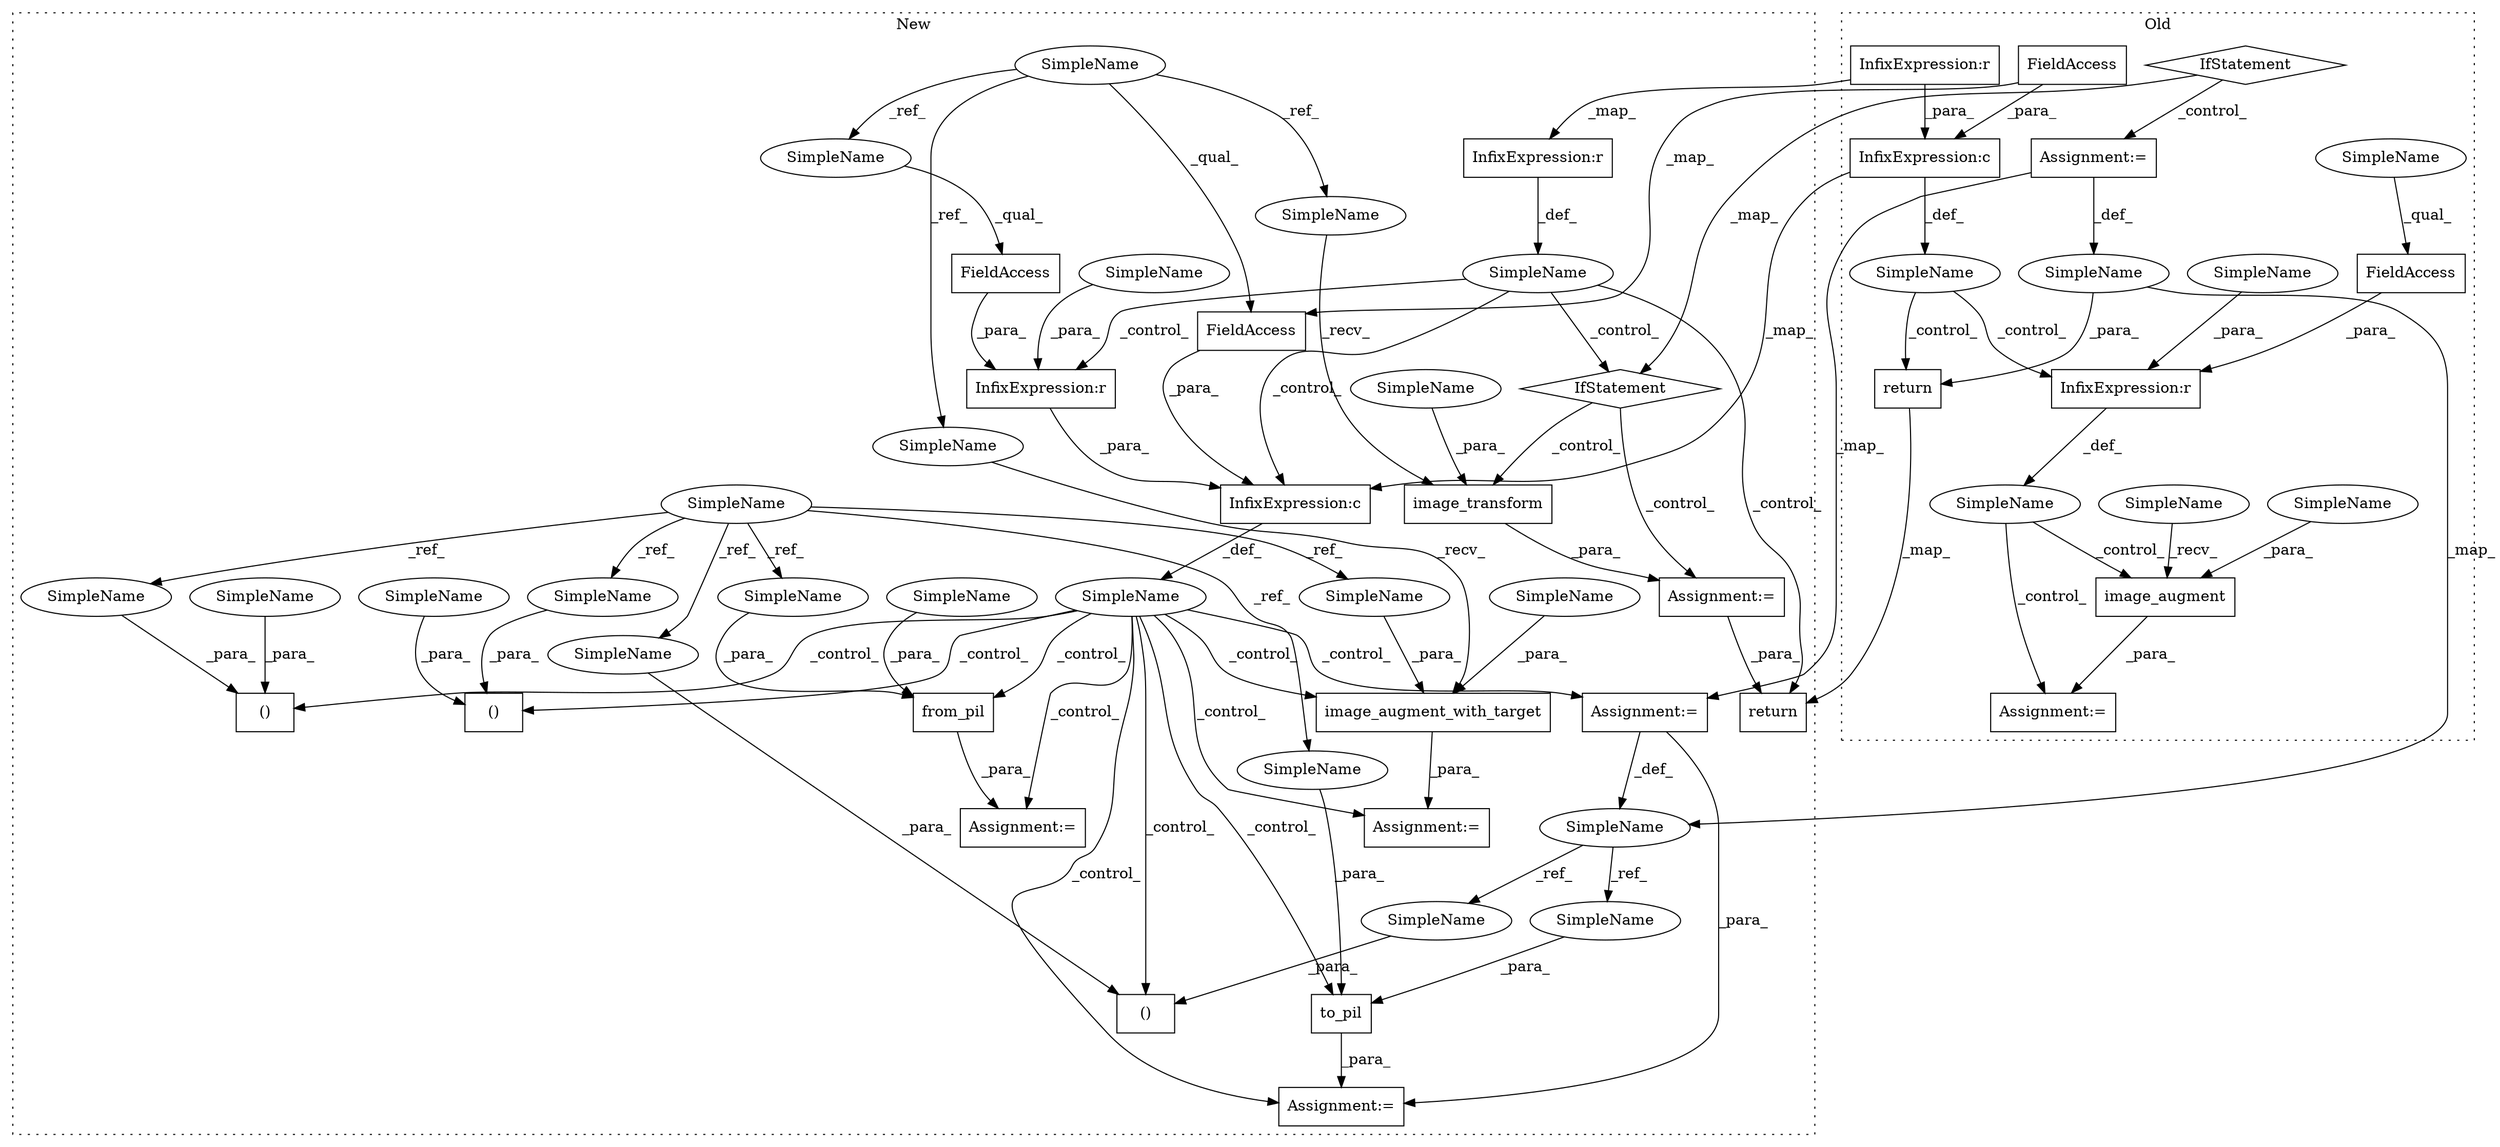 digraph G {
subgraph cluster0 {
1 [label="image_augment" a="32" s="6111,6127" l="14,1" shape="box"];
12 [label="SimpleName" a="42" s="" l="" shape="ellipse"];
13 [label="InfixExpression:r" a="27" s="6083" l="4" shape="box"];
14 [label="return" a="41" s="6465" l="7" shape="box"];
17 [label="SimpleName" a="42" s="5811" l="2" shape="ellipse"];
19 [label="Assignment:=" a="7" s="5813" l="1" shape="box"];
21 [label="IfStatement" a="25" s="5771,5801" l="4,2" shape="diamond"];
24 [label="InfixExpression:r" a="27" s="5940" l="4" shape="box"];
27 [label="FieldAccess" a="22" s="6065" l="18" shape="box"];
28 [label="InfixExpression:c" a="27" s="5949" l="4" shape="box"];
30 [label="SimpleName" a="42" s="" l="" shape="ellipse"];
31 [label="Assignment:=" a="7" s="6105" l="1" shape="box"];
37 [label="FieldAccess" a="22" s="5953" l="15" shape="box"];
55 [label="SimpleName" a="42" s="6125" l="2" shape="ellipse"];
56 [label="SimpleName" a="42" s="6065" l="4" shape="ellipse"];
57 [label="SimpleName" a="42" s="6106" l="4" shape="ellipse"];
58 [label="SimpleName" a="42" s="6087" l="4" shape="ellipse"];
label = "Old";
style="dotted";
}
subgraph cluster1 {
2 [label="image_augment_with_target" a="32" s="7402,7441" l="26,1" shape="box"];
3 [label="SimpleName" a="42" s="6920" l="4" shape="ellipse"];
4 [label="image_transform" a="32" s="7970,7988" l="16,1" shape="box"];
5 [label="SimpleName" a="42" s="7086" l="2" shape="ellipse"];
6 [label="from_pil" a="32" s="7304,7326" l="9,1" shape="box"];
7 [label="()" a="106" s="7496" l="49" shape="box"];
8 [label="SimpleName" a="42" s="" l="" shape="ellipse"];
9 [label="()" a="106" s="7346" l="49" shape="box"];
10 [label="()" a="106" s="7253" l="49" shape="box"];
11 [label="SimpleName" a="42" s="" l="" shape="ellipse"];
15 [label="return" a="41" s="8005" l="7" shape="box"];
16 [label="SimpleName" a="42" s="7452" l="2" shape="ellipse"];
18 [label="to_pil" a="32" s="7547,7567" l="7,1" shape="box"];
20 [label="Assignment:=" a="7" s="7454" l="1" shape="box"];
22 [label="IfStatement" a="25" s="7918,7950" l="4,2" shape="diamond"];
23 [label="InfixExpression:r" a="27" s="7223" l="4" shape="box"];
25 [label="InfixExpression:r" a="27" s="7068" l="4" shape="box"];
26 [label="FieldAccess" a="22" s="7193" l="30" shape="box"];
29 [label="InfixExpression:c" a="27" s="7188" l="4" shape="box"];
32 [label="Assignment:=" a="7" s="7302" l="2" shape="box"];
33 [label="Assignment:=" a="7" s="7964" l="1" shape="box"];
34 [label="Assignment:=" a="7" s="7545" l="2" shape="box"];
35 [label="Assignment:=" a="7" s="7395" l="2" shape="box"];
36 [label="FieldAccess" a="22" s="7173" l="15" shape="box"];
38 [label="SimpleName" a="42" s="7428" l="2" shape="ellipse"];
39 [label="SimpleName" a="42" s="7253" l="2" shape="ellipse"];
40 [label="SimpleName" a="42" s="7313" l="2" shape="ellipse"];
41 [label="SimpleName" a="42" s="7346" l="2" shape="ellipse"];
42 [label="SimpleName" a="42" s="7986" l="2" shape="ellipse"];
43 [label="SimpleName" a="42" s="7361" l="2" shape="ellipse"];
44 [label="SimpleName" a="42" s="7268" l="2" shape="ellipse"];
45 [label="SimpleName" a="42" s="7511" l="2" shape="ellipse"];
46 [label="SimpleName" a="42" s="7316" l="2" shape="ellipse"];
47 [label="SimpleName" a="42" s="7431" l="2" shape="ellipse"];
48 [label="SimpleName" a="42" s="7557" l="2" shape="ellipse"];
49 [label="SimpleName" a="42" s="7227" l="4" shape="ellipse"];
50 [label="SimpleName" a="42" s="7397" l="4" shape="ellipse"];
51 [label="SimpleName" a="42" s="7965" l="4" shape="ellipse"];
52 [label="SimpleName" a="42" s="7193" l="4" shape="ellipse"];
53 [label="SimpleName" a="42" s="7554" l="2" shape="ellipse"];
54 [label="SimpleName" a="42" s="7496" l="2" shape="ellipse"];
label = "New";
style="dotted";
}
1 -> 31 [label="_para_"];
2 -> 35 [label="_para_"];
3 -> 36 [label="_qual_"];
3 -> 50 [label="_ref_"];
3 -> 52 [label="_ref_"];
3 -> 51 [label="_ref_"];
4 -> 33 [label="_para_"];
5 -> 45 [label="_ref_"];
5 -> 43 [label="_ref_"];
5 -> 44 [label="_ref_"];
5 -> 46 [label="_ref_"];
5 -> 47 [label="_ref_"];
5 -> 48 [label="_ref_"];
6 -> 32 [label="_para_"];
8 -> 2 [label="_control_"];
8 -> 20 [label="_control_"];
8 -> 7 [label="_control_"];
8 -> 18 [label="_control_"];
8 -> 32 [label="_control_"];
8 -> 10 [label="_control_"];
8 -> 9 [label="_control_"];
8 -> 34 [label="_control_"];
8 -> 35 [label="_control_"];
8 -> 6 [label="_control_"];
11 -> 22 [label="_control_"];
11 -> 29 [label="_control_"];
11 -> 23 [label="_control_"];
11 -> 15 [label="_control_"];
12 -> 13 [label="_control_"];
12 -> 14 [label="_control_"];
13 -> 30 [label="_def_"];
14 -> 15 [label="_map_"];
16 -> 53 [label="_ref_"];
16 -> 54 [label="_ref_"];
17 -> 16 [label="_map_"];
17 -> 14 [label="_para_"];
18 -> 34 [label="_para_"];
19 -> 17 [label="_def_"];
19 -> 20 [label="_map_"];
20 -> 16 [label="_def_"];
20 -> 34 [label="_para_"];
21 -> 19 [label="_control_"];
21 -> 22 [label="_map_"];
22 -> 33 [label="_control_"];
22 -> 4 [label="_control_"];
23 -> 29 [label="_para_"];
24 -> 25 [label="_map_"];
24 -> 28 [label="_para_"];
25 -> 11 [label="_def_"];
26 -> 23 [label="_para_"];
27 -> 13 [label="_para_"];
28 -> 29 [label="_map_"];
28 -> 12 [label="_def_"];
29 -> 8 [label="_def_"];
30 -> 1 [label="_control_"];
30 -> 31 [label="_control_"];
33 -> 15 [label="_para_"];
36 -> 29 [label="_para_"];
37 -> 36 [label="_map_"];
37 -> 28 [label="_para_"];
38 -> 2 [label="_para_"];
39 -> 10 [label="_para_"];
40 -> 6 [label="_para_"];
41 -> 9 [label="_para_"];
42 -> 4 [label="_para_"];
43 -> 9 [label="_para_"];
44 -> 10 [label="_para_"];
45 -> 7 [label="_para_"];
46 -> 6 [label="_para_"];
47 -> 2 [label="_para_"];
48 -> 18 [label="_para_"];
49 -> 23 [label="_para_"];
50 -> 2 [label="_recv_"];
51 -> 4 [label="_recv_"];
52 -> 26 [label="_qual_"];
53 -> 18 [label="_para_"];
54 -> 7 [label="_para_"];
55 -> 1 [label="_para_"];
56 -> 27 [label="_qual_"];
57 -> 1 [label="_recv_"];
58 -> 13 [label="_para_"];
}